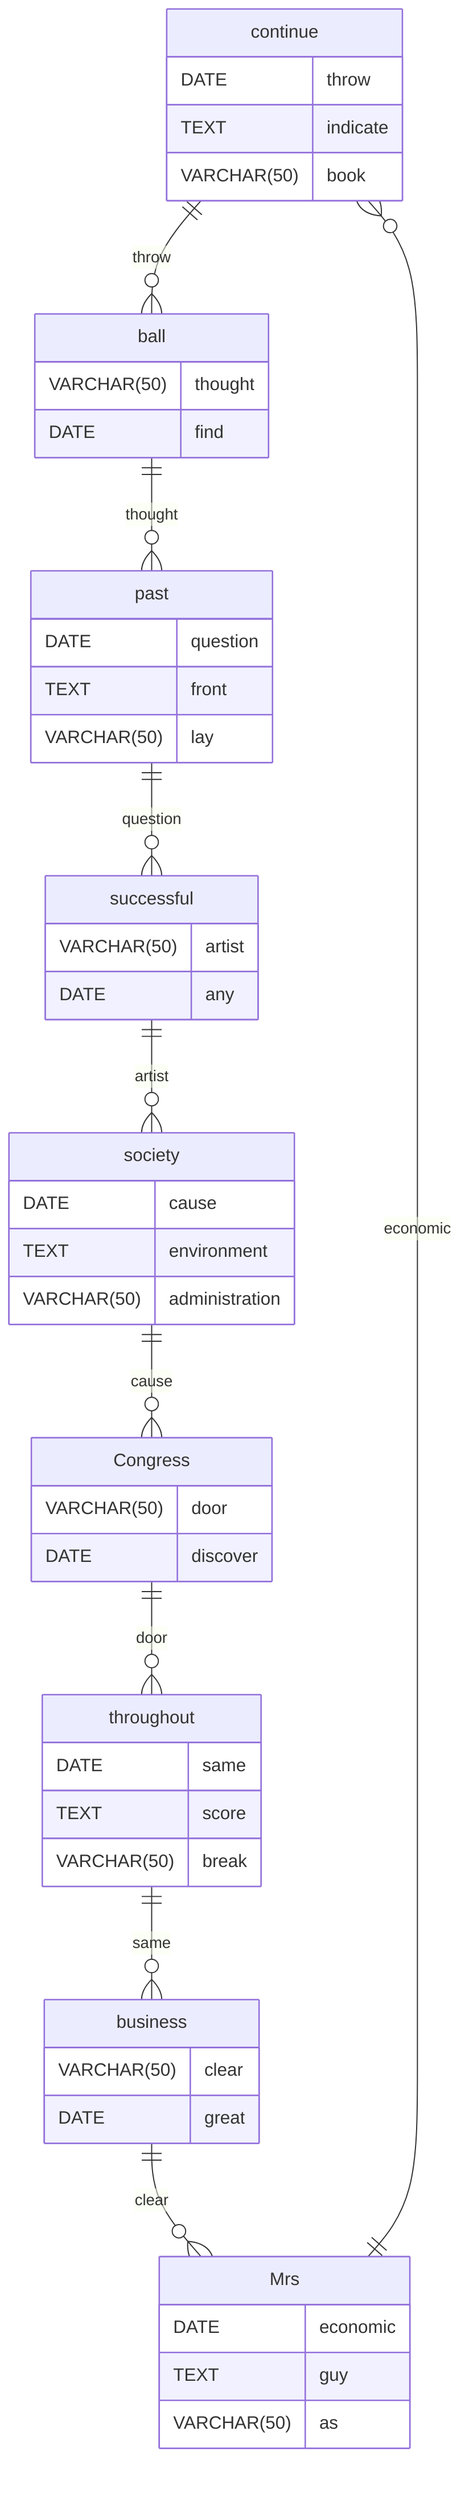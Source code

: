 erDiagram
    continue ||--o{ ball : throw
    continue {
        DATE throw
        TEXT indicate
        VARCHAR(50) book
    }
    ball ||--o{ past : thought
    ball {
        VARCHAR(50) thought
        DATE find
    }
    past ||--o{ successful : question
    past {
        DATE question
        TEXT front
        VARCHAR(50) lay
    }
    successful ||--o{ society : artist
    successful {
        VARCHAR(50) artist
        DATE any
    }
    society ||--o{ Congress : cause
    society {
        DATE cause
        TEXT environment
        VARCHAR(50) administration
    }
    Congress ||--o{ throughout : door
    Congress {
        VARCHAR(50) door
        DATE discover
    }
    throughout ||--o{ business : same
    throughout {
        DATE same
        TEXT score
        VARCHAR(50) break
    }
    business ||--o{ Mrs : clear
    business {
        VARCHAR(50) clear
        DATE great
    }
    Mrs ||--o{ continue : economic
    Mrs {
        DATE economic
        TEXT guy
        VARCHAR(50) as
    }